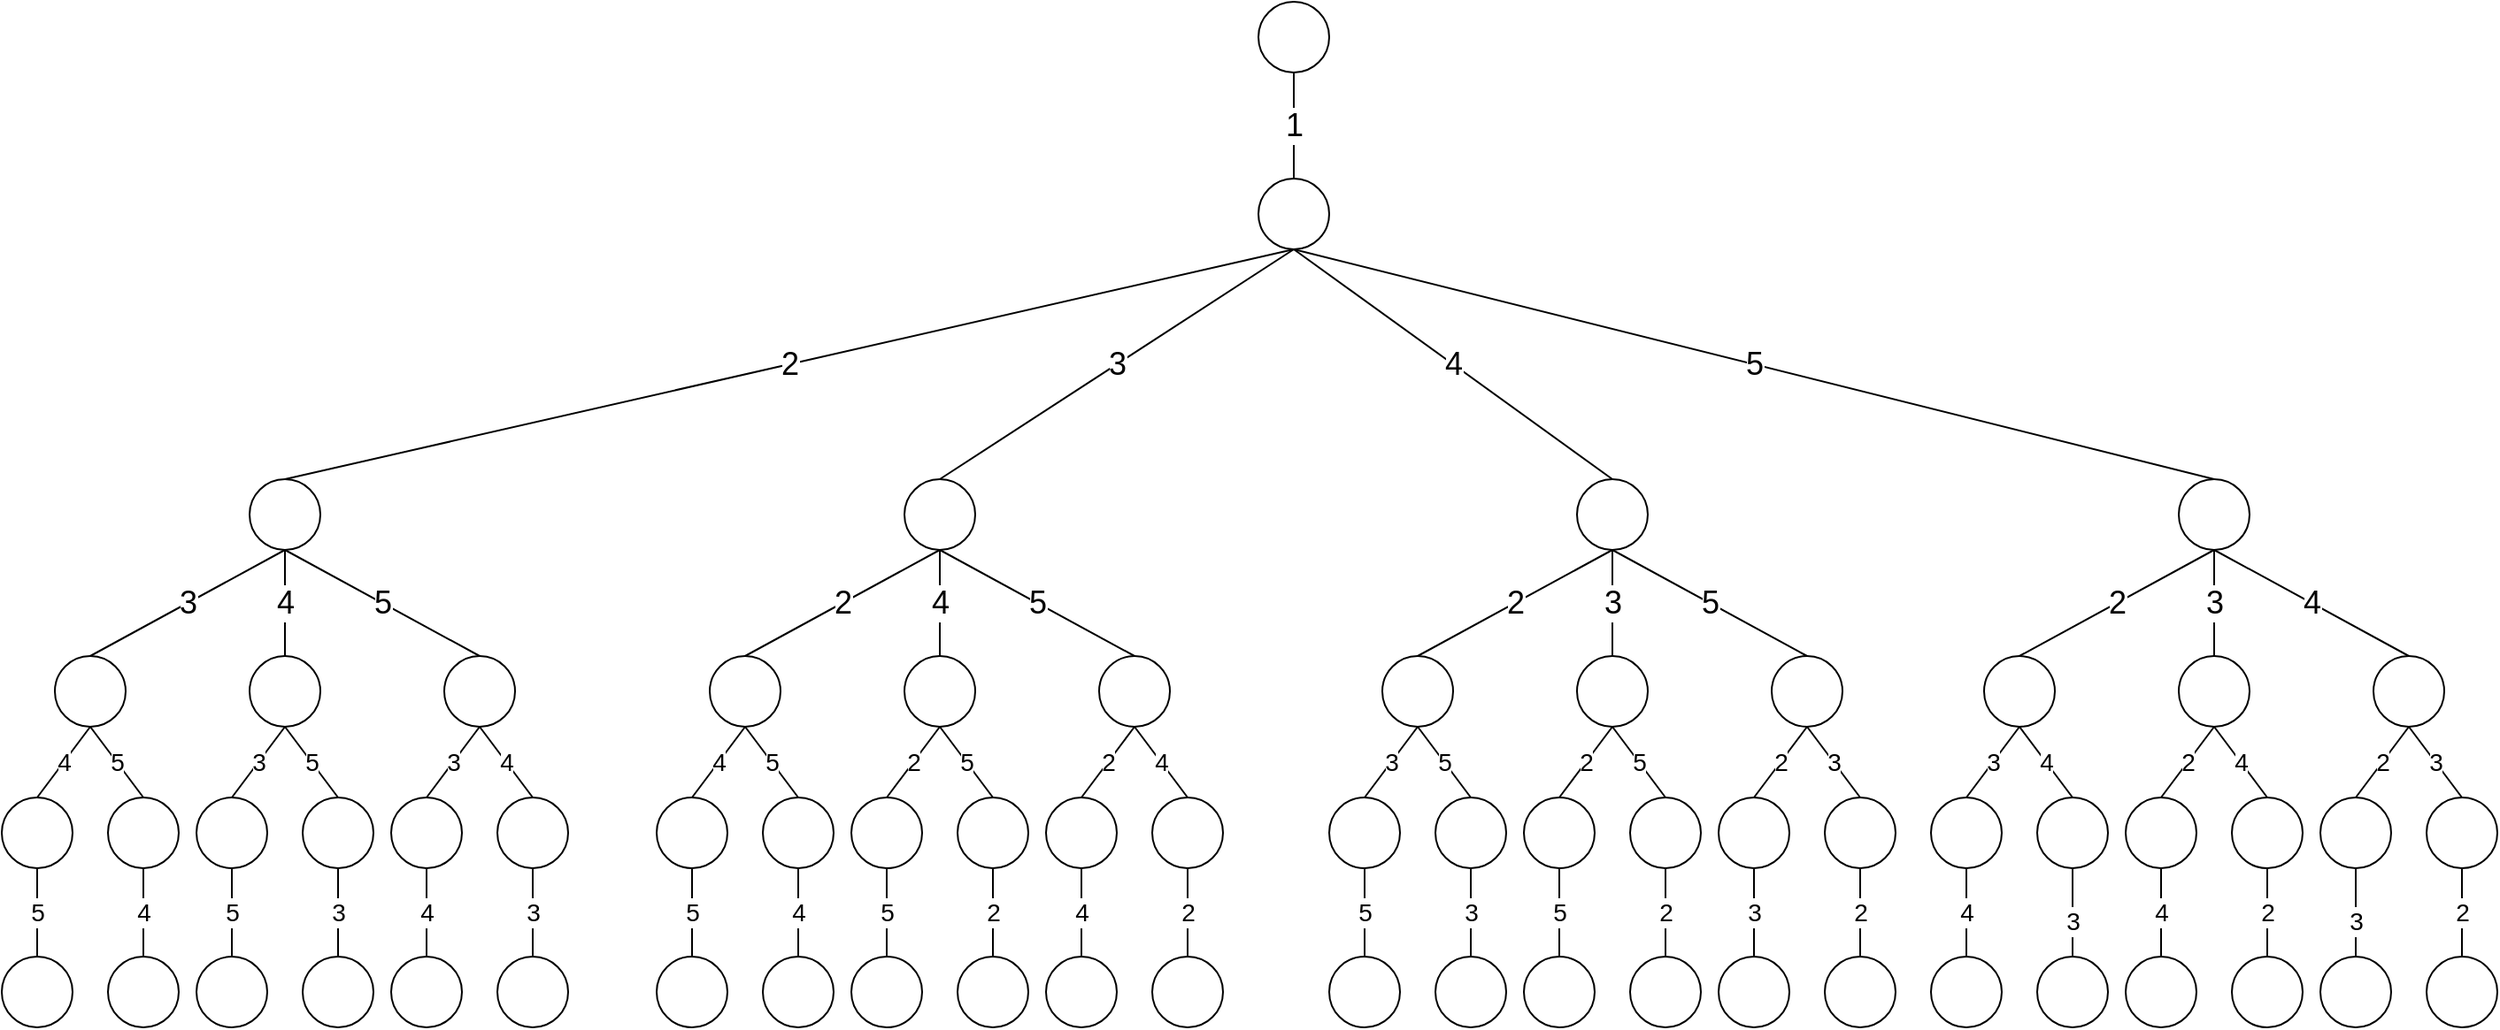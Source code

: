 <mxfile version="20.8.23" type="github">
  <diagram id="uziK3NO7eQcpJdqtWjjK" name="Page-1">
    <mxGraphModel dx="2048" dy="636" grid="1" gridSize="10" guides="1" tooltips="1" connect="1" arrows="1" fold="1" page="1" pageScale="1" pageWidth="827" pageHeight="1169" math="0" shadow="0">
      <root>
        <mxCell id="0" />
        <mxCell id="1" parent="0" />
        <mxCell id="0Tas_8IHO58y4aOjRxK6-12" value="" style="ellipse;whiteSpace=wrap;html=1;" vertex="1" parent="1">
          <mxGeometry x="660" y="190" width="40" height="40" as="geometry" />
        </mxCell>
        <mxCell id="0Tas_8IHO58y4aOjRxK6-15" value="" style="ellipse;whiteSpace=wrap;html=1;" vertex="1" parent="1">
          <mxGeometry x="90" y="360" width="40" height="40" as="geometry" />
        </mxCell>
        <mxCell id="0Tas_8IHO58y4aOjRxK6-21" value="2" style="endArrow=none;html=1;rounded=0;fontSize=18;entryX=0.5;entryY=1;entryDx=0;entryDy=0;exitX=0.5;exitY=0;exitDx=0;exitDy=0;" edge="1" parent="1" source="0Tas_8IHO58y4aOjRxK6-15" target="0Tas_8IHO58y4aOjRxK6-12">
          <mxGeometry width="50" height="50" relative="1" as="geometry">
            <mxPoint x="390" y="490" as="sourcePoint" />
            <mxPoint x="440" y="440" as="targetPoint" />
          </mxGeometry>
        </mxCell>
        <mxCell id="0Tas_8IHO58y4aOjRxK6-22" value="3" style="endArrow=none;html=1;rounded=0;fontSize=18;entryX=0.5;entryY=1;entryDx=0;entryDy=0;exitX=0.5;exitY=0;exitDx=0;exitDy=0;" edge="1" parent="1" source="0Tas_8IHO58y4aOjRxK6-164" target="0Tas_8IHO58y4aOjRxK6-12">
          <mxGeometry width="50" height="50" relative="1" as="geometry">
            <mxPoint x="400" y="340" as="sourcePoint" />
            <mxPoint x="410" y="300" as="targetPoint" />
          </mxGeometry>
        </mxCell>
        <mxCell id="0Tas_8IHO58y4aOjRxK6-23" value="4" style="endArrow=none;html=1;rounded=0;fontSize=18;entryX=0.5;entryY=0;entryDx=0;entryDy=0;exitX=0.5;exitY=1;exitDx=0;exitDy=0;" edge="1" parent="1" source="0Tas_8IHO58y4aOjRxK6-12" target="0Tas_8IHO58y4aOjRxK6-195">
          <mxGeometry width="50" height="50" relative="1" as="geometry">
            <mxPoint x="290" y="340" as="sourcePoint" />
            <mxPoint x="560" y="340" as="targetPoint" />
          </mxGeometry>
        </mxCell>
        <mxCell id="0Tas_8IHO58y4aOjRxK6-24" value="5" style="endArrow=none;html=1;rounded=0;fontSize=18;exitX=0.5;exitY=1;exitDx=0;exitDy=0;entryX=0.5;entryY=0;entryDx=0;entryDy=0;" edge="1" parent="1" source="0Tas_8IHO58y4aOjRxK6-12" target="0Tas_8IHO58y4aOjRxK6-226">
          <mxGeometry width="50" height="50" relative="1" as="geometry">
            <mxPoint x="300" y="350" as="sourcePoint" />
            <mxPoint x="1060" y="360" as="targetPoint" />
          </mxGeometry>
        </mxCell>
        <mxCell id="0Tas_8IHO58y4aOjRxK6-29" value="" style="ellipse;whiteSpace=wrap;html=1;" vertex="1" parent="1">
          <mxGeometry x="-20" y="460" width="40" height="40" as="geometry" />
        </mxCell>
        <mxCell id="0Tas_8IHO58y4aOjRxK6-30" value="" style="ellipse;whiteSpace=wrap;html=1;" vertex="1" parent="1">
          <mxGeometry x="90" y="460" width="40" height="40" as="geometry" />
        </mxCell>
        <mxCell id="0Tas_8IHO58y4aOjRxK6-31" value="" style="ellipse;whiteSpace=wrap;html=1;" vertex="1" parent="1">
          <mxGeometry x="200" y="460" width="40" height="40" as="geometry" />
        </mxCell>
        <mxCell id="0Tas_8IHO58y4aOjRxK6-42" value="3" style="endArrow=none;html=1;rounded=0;fontSize=18;entryX=0.5;entryY=1;entryDx=0;entryDy=0;exitX=0.5;exitY=0;exitDx=0;exitDy=0;" edge="1" parent="1" source="0Tas_8IHO58y4aOjRxK6-29" target="0Tas_8IHO58y4aOjRxK6-15">
          <mxGeometry width="50" height="50" relative="1" as="geometry">
            <mxPoint x="390" y="490" as="sourcePoint" />
            <mxPoint x="440" y="440" as="targetPoint" />
          </mxGeometry>
        </mxCell>
        <mxCell id="0Tas_8IHO58y4aOjRxK6-55" value="4" style="endArrow=none;html=1;rounded=0;fontSize=18;entryX=0.5;entryY=1;entryDx=0;entryDy=0;exitX=0.5;exitY=0;exitDx=0;exitDy=0;" edge="1" parent="1" source="0Tas_8IHO58y4aOjRxK6-30" target="0Tas_8IHO58y4aOjRxK6-15">
          <mxGeometry width="50" height="50" relative="1" as="geometry">
            <mxPoint x="160" y="460" as="sourcePoint" />
            <mxPoint x="170" y="390" as="targetPoint" />
          </mxGeometry>
        </mxCell>
        <mxCell id="0Tas_8IHO58y4aOjRxK6-60" value="5" style="endArrow=none;html=1;rounded=0;fontSize=18;entryX=0.5;entryY=1;entryDx=0;entryDy=0;exitX=0.5;exitY=0;exitDx=0;exitDy=0;" edge="1" parent="1" source="0Tas_8IHO58y4aOjRxK6-31" target="0Tas_8IHO58y4aOjRxK6-15">
          <mxGeometry width="50" height="50" relative="1" as="geometry">
            <mxPoint x="160" y="510" as="sourcePoint" />
            <mxPoint x="210" y="430" as="targetPoint" />
          </mxGeometry>
        </mxCell>
        <mxCell id="0Tas_8IHO58y4aOjRxK6-80" value="" style="ellipse;whiteSpace=wrap;html=1;" vertex="1" parent="1">
          <mxGeometry x="660" y="90" width="40" height="40" as="geometry" />
        </mxCell>
        <mxCell id="0Tas_8IHO58y4aOjRxK6-81" value="1" style="endArrow=none;html=1;rounded=0;fontSize=18;entryX=0.5;entryY=1;entryDx=0;entryDy=0;exitX=0.5;exitY=0;exitDx=0;exitDy=0;" edge="1" parent="1" source="0Tas_8IHO58y4aOjRxK6-12" target="0Tas_8IHO58y4aOjRxK6-80">
          <mxGeometry width="50" height="50" relative="1" as="geometry">
            <mxPoint x="660" y="470" as="sourcePoint" />
            <mxPoint x="660" y="390" as="targetPoint" />
          </mxGeometry>
        </mxCell>
        <mxCell id="0Tas_8IHO58y4aOjRxK6-82" value="" style="ellipse;whiteSpace=wrap;html=1;" vertex="1" parent="1">
          <mxGeometry x="-50" y="540" width="40" height="40" as="geometry" />
        </mxCell>
        <mxCell id="0Tas_8IHO58y4aOjRxK6-83" value="" style="ellipse;whiteSpace=wrap;html=1;" vertex="1" parent="1">
          <mxGeometry x="10" y="540" width="40" height="40" as="geometry" />
        </mxCell>
        <mxCell id="0Tas_8IHO58y4aOjRxK6-85" value="" style="ellipse;whiteSpace=wrap;html=1;" vertex="1" parent="1">
          <mxGeometry x="60" y="540" width="40" height="40" as="geometry" />
        </mxCell>
        <mxCell id="0Tas_8IHO58y4aOjRxK6-86" value="" style="ellipse;whiteSpace=wrap;html=1;" vertex="1" parent="1">
          <mxGeometry x="120" y="540" width="40" height="40" as="geometry" />
        </mxCell>
        <mxCell id="0Tas_8IHO58y4aOjRxK6-87" value="" style="ellipse;whiteSpace=wrap;html=1;" vertex="1" parent="1">
          <mxGeometry x="170" y="540" width="40" height="40" as="geometry" />
        </mxCell>
        <mxCell id="0Tas_8IHO58y4aOjRxK6-88" value="" style="ellipse;whiteSpace=wrap;html=1;" vertex="1" parent="1">
          <mxGeometry x="230" y="540" width="40" height="40" as="geometry" />
        </mxCell>
        <mxCell id="0Tas_8IHO58y4aOjRxK6-89" value="4" style="endArrow=none;html=1;rounded=0;fontSize=14;entryX=0.5;entryY=1;entryDx=0;entryDy=0;exitX=0.5;exitY=0;exitDx=0;exitDy=0;" edge="1" parent="1" source="0Tas_8IHO58y4aOjRxK6-82" target="0Tas_8IHO58y4aOjRxK6-29">
          <mxGeometry width="50" height="50" relative="1" as="geometry">
            <mxPoint x="390" y="520" as="sourcePoint" />
            <mxPoint x="440" y="470" as="targetPoint" />
          </mxGeometry>
        </mxCell>
        <mxCell id="0Tas_8IHO58y4aOjRxK6-90" value="5" style="endArrow=none;html=1;rounded=0;fontSize=14;entryX=0.5;entryY=1;entryDx=0;entryDy=0;exitX=0.5;exitY=0;exitDx=0;exitDy=0;" edge="1" parent="1" source="0Tas_8IHO58y4aOjRxK6-83" target="0Tas_8IHO58y4aOjRxK6-29">
          <mxGeometry width="50" height="50" relative="1" as="geometry">
            <mxPoint x="-20" y="550" as="sourcePoint" />
            <mxPoint x="10" y="510" as="targetPoint" />
          </mxGeometry>
        </mxCell>
        <mxCell id="0Tas_8IHO58y4aOjRxK6-91" value="3" style="endArrow=none;html=1;rounded=0;fontSize=14;entryX=0.5;entryY=1;entryDx=0;entryDy=0;exitX=0.5;exitY=0;exitDx=0;exitDy=0;" edge="1" parent="1" source="0Tas_8IHO58y4aOjRxK6-85" target="0Tas_8IHO58y4aOjRxK6-30">
          <mxGeometry width="50" height="50" relative="1" as="geometry">
            <mxPoint x="-10" y="560" as="sourcePoint" />
            <mxPoint x="20" y="520" as="targetPoint" />
          </mxGeometry>
        </mxCell>
        <mxCell id="0Tas_8IHO58y4aOjRxK6-92" value="5" style="endArrow=none;html=1;rounded=0;fontSize=14;entryX=0.5;entryY=1;entryDx=0;entryDy=0;exitX=0.5;exitY=0;exitDx=0;exitDy=0;" edge="1" parent="1" source="0Tas_8IHO58y4aOjRxK6-86" target="0Tas_8IHO58y4aOjRxK6-30">
          <mxGeometry width="50" height="50" relative="1" as="geometry">
            <mxPoint y="570" as="sourcePoint" />
            <mxPoint x="30" y="530" as="targetPoint" />
          </mxGeometry>
        </mxCell>
        <mxCell id="0Tas_8IHO58y4aOjRxK6-93" value="3" style="endArrow=none;html=1;rounded=0;fontSize=14;entryX=0.5;entryY=1;entryDx=0;entryDy=0;exitX=0.5;exitY=0;exitDx=0;exitDy=0;" edge="1" parent="1" source="0Tas_8IHO58y4aOjRxK6-87" target="0Tas_8IHO58y4aOjRxK6-31">
          <mxGeometry width="50" height="50" relative="1" as="geometry">
            <mxPoint x="10" y="580" as="sourcePoint" />
            <mxPoint x="40" y="540" as="targetPoint" />
          </mxGeometry>
        </mxCell>
        <mxCell id="0Tas_8IHO58y4aOjRxK6-94" value="4" style="endArrow=none;html=1;rounded=0;fontSize=14;entryX=0.5;entryY=1;entryDx=0;entryDy=0;exitX=0.5;exitY=0;exitDx=0;exitDy=0;" edge="1" parent="1" source="0Tas_8IHO58y4aOjRxK6-88" target="0Tas_8IHO58y4aOjRxK6-31">
          <mxGeometry width="50" height="50" relative="1" as="geometry">
            <mxPoint x="20" y="590" as="sourcePoint" />
            <mxPoint x="50" y="550" as="targetPoint" />
          </mxGeometry>
        </mxCell>
        <mxCell id="0Tas_8IHO58y4aOjRxK6-152" value="" style="ellipse;whiteSpace=wrap;html=1;" vertex="1" parent="1">
          <mxGeometry x="-50" y="630" width="40" height="40" as="geometry" />
        </mxCell>
        <mxCell id="0Tas_8IHO58y4aOjRxK6-153" value="" style="ellipse;whiteSpace=wrap;html=1;" vertex="1" parent="1">
          <mxGeometry x="10" y="630" width="40" height="40" as="geometry" />
        </mxCell>
        <mxCell id="0Tas_8IHO58y4aOjRxK6-154" value="" style="ellipse;whiteSpace=wrap;html=1;" vertex="1" parent="1">
          <mxGeometry x="60" y="630" width="40" height="40" as="geometry" />
        </mxCell>
        <mxCell id="0Tas_8IHO58y4aOjRxK6-155" value="" style="ellipse;whiteSpace=wrap;html=1;" vertex="1" parent="1">
          <mxGeometry x="120" y="630" width="40" height="40" as="geometry" />
        </mxCell>
        <mxCell id="0Tas_8IHO58y4aOjRxK6-156" value="" style="ellipse;whiteSpace=wrap;html=1;" vertex="1" parent="1">
          <mxGeometry x="170" y="630" width="40" height="40" as="geometry" />
        </mxCell>
        <mxCell id="0Tas_8IHO58y4aOjRxK6-157" value="" style="ellipse;whiteSpace=wrap;html=1;" vertex="1" parent="1">
          <mxGeometry x="230" y="630" width="40" height="40" as="geometry" />
        </mxCell>
        <mxCell id="0Tas_8IHO58y4aOjRxK6-158" value="5" style="endArrow=none;html=1;rounded=0;fontSize=14;entryX=0.5;entryY=1;entryDx=0;entryDy=0;" edge="1" parent="1" target="0Tas_8IHO58y4aOjRxK6-82">
          <mxGeometry width="50" height="50" relative="1" as="geometry">
            <mxPoint x="-30" y="630" as="sourcePoint" />
            <mxPoint x="440" y="470" as="targetPoint" />
          </mxGeometry>
        </mxCell>
        <mxCell id="0Tas_8IHO58y4aOjRxK6-159" value="4" style="endArrow=none;html=1;rounded=0;fontSize=14;entryX=0.5;entryY=1;entryDx=0;entryDy=0;exitX=0.5;exitY=0;exitDx=0;exitDy=0;" edge="1" parent="1" source="0Tas_8IHO58y4aOjRxK6-153" target="0Tas_8IHO58y4aOjRxK6-83">
          <mxGeometry width="50" height="50" relative="1" as="geometry">
            <mxPoint x="-20" y="640" as="sourcePoint" />
            <mxPoint x="-20" y="590" as="targetPoint" />
          </mxGeometry>
        </mxCell>
        <mxCell id="0Tas_8IHO58y4aOjRxK6-160" value="5" style="endArrow=none;html=1;rounded=0;fontSize=14;entryX=0.5;entryY=1;entryDx=0;entryDy=0;exitX=0.5;exitY=0;exitDx=0;exitDy=0;" edge="1" parent="1" source="0Tas_8IHO58y4aOjRxK6-154" target="0Tas_8IHO58y4aOjRxK6-85">
          <mxGeometry width="50" height="50" relative="1" as="geometry">
            <mxPoint x="-10" y="650" as="sourcePoint" />
            <mxPoint x="-10" y="600" as="targetPoint" />
            <mxPoint as="offset" />
          </mxGeometry>
        </mxCell>
        <mxCell id="0Tas_8IHO58y4aOjRxK6-161" value="3" style="endArrow=none;html=1;rounded=0;fontSize=14;entryX=0.5;entryY=1;entryDx=0;entryDy=0;exitX=0.5;exitY=0;exitDx=0;exitDy=0;" edge="1" parent="1" source="0Tas_8IHO58y4aOjRxK6-155" target="0Tas_8IHO58y4aOjRxK6-86">
          <mxGeometry width="50" height="50" relative="1" as="geometry">
            <mxPoint y="660" as="sourcePoint" />
            <mxPoint y="610" as="targetPoint" />
            <mxPoint as="offset" />
          </mxGeometry>
        </mxCell>
        <mxCell id="0Tas_8IHO58y4aOjRxK6-162" value="4" style="endArrow=none;html=1;rounded=0;fontSize=14;entryX=0.5;entryY=1;entryDx=0;entryDy=0;exitX=0.5;exitY=0;exitDx=0;exitDy=0;" edge="1" parent="1" source="0Tas_8IHO58y4aOjRxK6-156" target="0Tas_8IHO58y4aOjRxK6-87">
          <mxGeometry width="50" height="50" relative="1" as="geometry">
            <mxPoint x="10" y="670" as="sourcePoint" />
            <mxPoint x="10" y="620" as="targetPoint" />
            <mxPoint as="offset" />
          </mxGeometry>
        </mxCell>
        <mxCell id="0Tas_8IHO58y4aOjRxK6-163" value="3" style="endArrow=none;html=1;rounded=0;fontSize=14;entryX=0.5;entryY=1;entryDx=0;entryDy=0;exitX=0.5;exitY=0;exitDx=0;exitDy=0;" edge="1" parent="1" source="0Tas_8IHO58y4aOjRxK6-157" target="0Tas_8IHO58y4aOjRxK6-88">
          <mxGeometry width="50" height="50" relative="1" as="geometry">
            <mxPoint x="20" y="680" as="sourcePoint" />
            <mxPoint x="20" y="630" as="targetPoint" />
            <mxPoint as="offset" />
          </mxGeometry>
        </mxCell>
        <mxCell id="0Tas_8IHO58y4aOjRxK6-164" value="" style="ellipse;whiteSpace=wrap;html=1;" vertex="1" parent="1">
          <mxGeometry x="460" y="360" width="40" height="40" as="geometry" />
        </mxCell>
        <mxCell id="0Tas_8IHO58y4aOjRxK6-165" value="" style="ellipse;whiteSpace=wrap;html=1;" vertex="1" parent="1">
          <mxGeometry x="350" y="460" width="40" height="40" as="geometry" />
        </mxCell>
        <mxCell id="0Tas_8IHO58y4aOjRxK6-166" value="" style="ellipse;whiteSpace=wrap;html=1;" vertex="1" parent="1">
          <mxGeometry x="460" y="460" width="40" height="40" as="geometry" />
        </mxCell>
        <mxCell id="0Tas_8IHO58y4aOjRxK6-167" value="" style="ellipse;whiteSpace=wrap;html=1;" vertex="1" parent="1">
          <mxGeometry x="570" y="460" width="40" height="40" as="geometry" />
        </mxCell>
        <mxCell id="0Tas_8IHO58y4aOjRxK6-168" value="2" style="endArrow=none;html=1;rounded=0;fontSize=18;entryX=0.5;entryY=1;entryDx=0;entryDy=0;exitX=0.5;exitY=0;exitDx=0;exitDy=0;" edge="1" parent="1" source="0Tas_8IHO58y4aOjRxK6-165" target="0Tas_8IHO58y4aOjRxK6-164">
          <mxGeometry width="50" height="50" relative="1" as="geometry">
            <mxPoint x="760" y="490" as="sourcePoint" />
            <mxPoint x="810" y="440" as="targetPoint" />
          </mxGeometry>
        </mxCell>
        <mxCell id="0Tas_8IHO58y4aOjRxK6-169" value="4" style="endArrow=none;html=1;rounded=0;fontSize=18;entryX=0.5;entryY=1;entryDx=0;entryDy=0;exitX=0.5;exitY=0;exitDx=0;exitDy=0;" edge="1" parent="1" source="0Tas_8IHO58y4aOjRxK6-166" target="0Tas_8IHO58y4aOjRxK6-164">
          <mxGeometry width="50" height="50" relative="1" as="geometry">
            <mxPoint x="530" y="460" as="sourcePoint" />
            <mxPoint x="540" y="390" as="targetPoint" />
          </mxGeometry>
        </mxCell>
        <mxCell id="0Tas_8IHO58y4aOjRxK6-170" value="5" style="endArrow=none;html=1;rounded=0;fontSize=18;entryX=0.5;entryY=1;entryDx=0;entryDy=0;exitX=0.5;exitY=0;exitDx=0;exitDy=0;" edge="1" parent="1" source="0Tas_8IHO58y4aOjRxK6-167" target="0Tas_8IHO58y4aOjRxK6-164">
          <mxGeometry width="50" height="50" relative="1" as="geometry">
            <mxPoint x="530" y="510" as="sourcePoint" />
            <mxPoint x="580" y="430" as="targetPoint" />
          </mxGeometry>
        </mxCell>
        <mxCell id="0Tas_8IHO58y4aOjRxK6-171" value="" style="ellipse;whiteSpace=wrap;html=1;" vertex="1" parent="1">
          <mxGeometry x="320" y="540" width="40" height="40" as="geometry" />
        </mxCell>
        <mxCell id="0Tas_8IHO58y4aOjRxK6-172" value="" style="ellipse;whiteSpace=wrap;html=1;" vertex="1" parent="1">
          <mxGeometry x="380" y="540" width="40" height="40" as="geometry" />
        </mxCell>
        <mxCell id="0Tas_8IHO58y4aOjRxK6-173" value="" style="ellipse;whiteSpace=wrap;html=1;" vertex="1" parent="1">
          <mxGeometry x="430" y="540" width="40" height="40" as="geometry" />
        </mxCell>
        <mxCell id="0Tas_8IHO58y4aOjRxK6-174" value="" style="ellipse;whiteSpace=wrap;html=1;" vertex="1" parent="1">
          <mxGeometry x="490" y="540" width="40" height="40" as="geometry" />
        </mxCell>
        <mxCell id="0Tas_8IHO58y4aOjRxK6-175" value="" style="ellipse;whiteSpace=wrap;html=1;" vertex="1" parent="1">
          <mxGeometry x="540" y="540" width="40" height="40" as="geometry" />
        </mxCell>
        <mxCell id="0Tas_8IHO58y4aOjRxK6-176" value="" style="ellipse;whiteSpace=wrap;html=1;" vertex="1" parent="1">
          <mxGeometry x="600" y="540" width="40" height="40" as="geometry" />
        </mxCell>
        <mxCell id="0Tas_8IHO58y4aOjRxK6-177" value="4" style="endArrow=none;html=1;rounded=0;fontSize=14;entryX=0.5;entryY=1;entryDx=0;entryDy=0;exitX=0.5;exitY=0;exitDx=0;exitDy=0;" edge="1" parent="1" source="0Tas_8IHO58y4aOjRxK6-171" target="0Tas_8IHO58y4aOjRxK6-165">
          <mxGeometry width="50" height="50" relative="1" as="geometry">
            <mxPoint x="760" y="520" as="sourcePoint" />
            <mxPoint x="810" y="470" as="targetPoint" />
          </mxGeometry>
        </mxCell>
        <mxCell id="0Tas_8IHO58y4aOjRxK6-178" value="5" style="endArrow=none;html=1;rounded=0;fontSize=14;entryX=0.5;entryY=1;entryDx=0;entryDy=0;exitX=0.5;exitY=0;exitDx=0;exitDy=0;" edge="1" parent="1" source="0Tas_8IHO58y4aOjRxK6-172" target="0Tas_8IHO58y4aOjRxK6-165">
          <mxGeometry width="50" height="50" relative="1" as="geometry">
            <mxPoint x="350" y="550" as="sourcePoint" />
            <mxPoint x="380" y="510" as="targetPoint" />
          </mxGeometry>
        </mxCell>
        <mxCell id="0Tas_8IHO58y4aOjRxK6-179" value="2" style="endArrow=none;html=1;rounded=0;fontSize=14;entryX=0.5;entryY=1;entryDx=0;entryDy=0;exitX=0.5;exitY=0;exitDx=0;exitDy=0;" edge="1" parent="1" source="0Tas_8IHO58y4aOjRxK6-173" target="0Tas_8IHO58y4aOjRxK6-166">
          <mxGeometry width="50" height="50" relative="1" as="geometry">
            <mxPoint x="360" y="560" as="sourcePoint" />
            <mxPoint x="390" y="520" as="targetPoint" />
          </mxGeometry>
        </mxCell>
        <mxCell id="0Tas_8IHO58y4aOjRxK6-180" value="5" style="endArrow=none;html=1;rounded=0;fontSize=14;entryX=0.5;entryY=1;entryDx=0;entryDy=0;exitX=0.5;exitY=0;exitDx=0;exitDy=0;" edge="1" parent="1" source="0Tas_8IHO58y4aOjRxK6-174" target="0Tas_8IHO58y4aOjRxK6-166">
          <mxGeometry width="50" height="50" relative="1" as="geometry">
            <mxPoint x="370" y="570" as="sourcePoint" />
            <mxPoint x="400" y="530" as="targetPoint" />
          </mxGeometry>
        </mxCell>
        <mxCell id="0Tas_8IHO58y4aOjRxK6-181" value="2" style="endArrow=none;html=1;rounded=0;fontSize=14;entryX=0.5;entryY=1;entryDx=0;entryDy=0;exitX=0.5;exitY=0;exitDx=0;exitDy=0;" edge="1" parent="1" source="0Tas_8IHO58y4aOjRxK6-175" target="0Tas_8IHO58y4aOjRxK6-167">
          <mxGeometry width="50" height="50" relative="1" as="geometry">
            <mxPoint x="380" y="580" as="sourcePoint" />
            <mxPoint x="410" y="540" as="targetPoint" />
          </mxGeometry>
        </mxCell>
        <mxCell id="0Tas_8IHO58y4aOjRxK6-182" value="4" style="endArrow=none;html=1;rounded=0;fontSize=14;entryX=0.5;entryY=1;entryDx=0;entryDy=0;exitX=0.5;exitY=0;exitDx=0;exitDy=0;" edge="1" parent="1" source="0Tas_8IHO58y4aOjRxK6-176" target="0Tas_8IHO58y4aOjRxK6-167">
          <mxGeometry width="50" height="50" relative="1" as="geometry">
            <mxPoint x="390" y="590" as="sourcePoint" />
            <mxPoint x="420" y="550" as="targetPoint" />
          </mxGeometry>
        </mxCell>
        <mxCell id="0Tas_8IHO58y4aOjRxK6-183" value="" style="ellipse;whiteSpace=wrap;html=1;" vertex="1" parent="1">
          <mxGeometry x="320" y="630" width="40" height="40" as="geometry" />
        </mxCell>
        <mxCell id="0Tas_8IHO58y4aOjRxK6-184" value="" style="ellipse;whiteSpace=wrap;html=1;" vertex="1" parent="1">
          <mxGeometry x="380" y="630" width="40" height="40" as="geometry" />
        </mxCell>
        <mxCell id="0Tas_8IHO58y4aOjRxK6-185" value="" style="ellipse;whiteSpace=wrap;html=1;" vertex="1" parent="1">
          <mxGeometry x="430" y="630" width="40" height="40" as="geometry" />
        </mxCell>
        <mxCell id="0Tas_8IHO58y4aOjRxK6-186" value="" style="ellipse;whiteSpace=wrap;html=1;" vertex="1" parent="1">
          <mxGeometry x="490" y="630" width="40" height="40" as="geometry" />
        </mxCell>
        <mxCell id="0Tas_8IHO58y4aOjRxK6-187" value="" style="ellipse;whiteSpace=wrap;html=1;" vertex="1" parent="1">
          <mxGeometry x="540" y="630" width="40" height="40" as="geometry" />
        </mxCell>
        <mxCell id="0Tas_8IHO58y4aOjRxK6-188" value="" style="ellipse;whiteSpace=wrap;html=1;" vertex="1" parent="1">
          <mxGeometry x="600" y="630" width="40" height="40" as="geometry" />
        </mxCell>
        <mxCell id="0Tas_8IHO58y4aOjRxK6-189" value="5" style="endArrow=none;html=1;rounded=0;fontSize=14;entryX=0.5;entryY=1;entryDx=0;entryDy=0;" edge="1" parent="1" target="0Tas_8IHO58y4aOjRxK6-171">
          <mxGeometry width="50" height="50" relative="1" as="geometry">
            <mxPoint x="340" y="630" as="sourcePoint" />
            <mxPoint x="810" y="470" as="targetPoint" />
          </mxGeometry>
        </mxCell>
        <mxCell id="0Tas_8IHO58y4aOjRxK6-190" value="4" style="endArrow=none;html=1;rounded=0;fontSize=14;entryX=0.5;entryY=1;entryDx=0;entryDy=0;exitX=0.5;exitY=0;exitDx=0;exitDy=0;" edge="1" parent="1" source="0Tas_8IHO58y4aOjRxK6-184" target="0Tas_8IHO58y4aOjRxK6-172">
          <mxGeometry width="50" height="50" relative="1" as="geometry">
            <mxPoint x="350" y="640" as="sourcePoint" />
            <mxPoint x="350" y="590" as="targetPoint" />
          </mxGeometry>
        </mxCell>
        <mxCell id="0Tas_8IHO58y4aOjRxK6-191" value="5" style="endArrow=none;html=1;rounded=0;fontSize=14;entryX=0.5;entryY=1;entryDx=0;entryDy=0;exitX=0.5;exitY=0;exitDx=0;exitDy=0;" edge="1" parent="1" source="0Tas_8IHO58y4aOjRxK6-185" target="0Tas_8IHO58y4aOjRxK6-173">
          <mxGeometry width="50" height="50" relative="1" as="geometry">
            <mxPoint x="360" y="650" as="sourcePoint" />
            <mxPoint x="360" y="600" as="targetPoint" />
            <mxPoint as="offset" />
          </mxGeometry>
        </mxCell>
        <mxCell id="0Tas_8IHO58y4aOjRxK6-192" value="2" style="endArrow=none;html=1;rounded=0;fontSize=14;entryX=0.5;entryY=1;entryDx=0;entryDy=0;exitX=0.5;exitY=0;exitDx=0;exitDy=0;" edge="1" parent="1" source="0Tas_8IHO58y4aOjRxK6-186" target="0Tas_8IHO58y4aOjRxK6-174">
          <mxGeometry width="50" height="50" relative="1" as="geometry">
            <mxPoint x="370" y="660" as="sourcePoint" />
            <mxPoint x="370" y="610" as="targetPoint" />
            <mxPoint as="offset" />
          </mxGeometry>
        </mxCell>
        <mxCell id="0Tas_8IHO58y4aOjRxK6-193" value="4" style="endArrow=none;html=1;rounded=0;fontSize=14;entryX=0.5;entryY=1;entryDx=0;entryDy=0;exitX=0.5;exitY=0;exitDx=0;exitDy=0;" edge="1" parent="1" source="0Tas_8IHO58y4aOjRxK6-187" target="0Tas_8IHO58y4aOjRxK6-175">
          <mxGeometry width="50" height="50" relative="1" as="geometry">
            <mxPoint x="380" y="670" as="sourcePoint" />
            <mxPoint x="380" y="620" as="targetPoint" />
            <mxPoint as="offset" />
          </mxGeometry>
        </mxCell>
        <mxCell id="0Tas_8IHO58y4aOjRxK6-194" value="2" style="endArrow=none;html=1;rounded=0;fontSize=14;entryX=0.5;entryY=1;entryDx=0;entryDy=0;exitX=0.5;exitY=0;exitDx=0;exitDy=0;" edge="1" parent="1" source="0Tas_8IHO58y4aOjRxK6-188" target="0Tas_8IHO58y4aOjRxK6-176">
          <mxGeometry width="50" height="50" relative="1" as="geometry">
            <mxPoint x="390" y="680" as="sourcePoint" />
            <mxPoint x="390" y="630" as="targetPoint" />
            <mxPoint as="offset" />
          </mxGeometry>
        </mxCell>
        <mxCell id="0Tas_8IHO58y4aOjRxK6-195" value="" style="ellipse;whiteSpace=wrap;html=1;" vertex="1" parent="1">
          <mxGeometry x="840" y="360" width="40" height="40" as="geometry" />
        </mxCell>
        <mxCell id="0Tas_8IHO58y4aOjRxK6-196" value="" style="ellipse;whiteSpace=wrap;html=1;" vertex="1" parent="1">
          <mxGeometry x="730" y="460" width="40" height="40" as="geometry" />
        </mxCell>
        <mxCell id="0Tas_8IHO58y4aOjRxK6-197" value="" style="ellipse;whiteSpace=wrap;html=1;" vertex="1" parent="1">
          <mxGeometry x="840" y="460" width="40" height="40" as="geometry" />
        </mxCell>
        <mxCell id="0Tas_8IHO58y4aOjRxK6-198" value="" style="ellipse;whiteSpace=wrap;html=1;" vertex="1" parent="1">
          <mxGeometry x="950" y="460" width="40" height="40" as="geometry" />
        </mxCell>
        <mxCell id="0Tas_8IHO58y4aOjRxK6-199" value="2" style="endArrow=none;html=1;rounded=0;fontSize=18;entryX=0.5;entryY=1;entryDx=0;entryDy=0;exitX=0.5;exitY=0;exitDx=0;exitDy=0;" edge="1" parent="1" source="0Tas_8IHO58y4aOjRxK6-196" target="0Tas_8IHO58y4aOjRxK6-195">
          <mxGeometry width="50" height="50" relative="1" as="geometry">
            <mxPoint x="1140" y="490" as="sourcePoint" />
            <mxPoint x="1190" y="440" as="targetPoint" />
          </mxGeometry>
        </mxCell>
        <mxCell id="0Tas_8IHO58y4aOjRxK6-200" value="3" style="endArrow=none;html=1;rounded=0;fontSize=18;entryX=0.5;entryY=1;entryDx=0;entryDy=0;exitX=0.5;exitY=0;exitDx=0;exitDy=0;" edge="1" parent="1" source="0Tas_8IHO58y4aOjRxK6-197" target="0Tas_8IHO58y4aOjRxK6-195">
          <mxGeometry width="50" height="50" relative="1" as="geometry">
            <mxPoint x="910" y="460" as="sourcePoint" />
            <mxPoint x="920" y="390" as="targetPoint" />
            <mxPoint as="offset" />
          </mxGeometry>
        </mxCell>
        <mxCell id="0Tas_8IHO58y4aOjRxK6-201" value="5" style="endArrow=none;html=1;rounded=0;fontSize=18;entryX=0.5;entryY=1;entryDx=0;entryDy=0;exitX=0.5;exitY=0;exitDx=0;exitDy=0;" edge="1" parent="1" source="0Tas_8IHO58y4aOjRxK6-198" target="0Tas_8IHO58y4aOjRxK6-195">
          <mxGeometry width="50" height="50" relative="1" as="geometry">
            <mxPoint x="910" y="510" as="sourcePoint" />
            <mxPoint x="960" y="430" as="targetPoint" />
          </mxGeometry>
        </mxCell>
        <mxCell id="0Tas_8IHO58y4aOjRxK6-202" value="" style="ellipse;whiteSpace=wrap;html=1;" vertex="1" parent="1">
          <mxGeometry x="700" y="540" width="40" height="40" as="geometry" />
        </mxCell>
        <mxCell id="0Tas_8IHO58y4aOjRxK6-203" value="" style="ellipse;whiteSpace=wrap;html=1;" vertex="1" parent="1">
          <mxGeometry x="760" y="540" width="40" height="40" as="geometry" />
        </mxCell>
        <mxCell id="0Tas_8IHO58y4aOjRxK6-204" value="" style="ellipse;whiteSpace=wrap;html=1;" vertex="1" parent="1">
          <mxGeometry x="810" y="540" width="40" height="40" as="geometry" />
        </mxCell>
        <mxCell id="0Tas_8IHO58y4aOjRxK6-205" value="" style="ellipse;whiteSpace=wrap;html=1;" vertex="1" parent="1">
          <mxGeometry x="870" y="540" width="40" height="40" as="geometry" />
        </mxCell>
        <mxCell id="0Tas_8IHO58y4aOjRxK6-206" value="" style="ellipse;whiteSpace=wrap;html=1;" vertex="1" parent="1">
          <mxGeometry x="920" y="540" width="40" height="40" as="geometry" />
        </mxCell>
        <mxCell id="0Tas_8IHO58y4aOjRxK6-207" value="" style="ellipse;whiteSpace=wrap;html=1;" vertex="1" parent="1">
          <mxGeometry x="980" y="540" width="40" height="40" as="geometry" />
        </mxCell>
        <mxCell id="0Tas_8IHO58y4aOjRxK6-208" value="3" style="endArrow=none;html=1;rounded=0;fontSize=14;entryX=0.5;entryY=1;entryDx=0;entryDy=0;exitX=0.5;exitY=0;exitDx=0;exitDy=0;" edge="1" parent="1" source="0Tas_8IHO58y4aOjRxK6-202" target="0Tas_8IHO58y4aOjRxK6-196">
          <mxGeometry width="50" height="50" relative="1" as="geometry">
            <mxPoint x="1140" y="520" as="sourcePoint" />
            <mxPoint x="1190" y="470" as="targetPoint" />
          </mxGeometry>
        </mxCell>
        <mxCell id="0Tas_8IHO58y4aOjRxK6-209" value="5" style="endArrow=none;html=1;rounded=0;fontSize=14;entryX=0.5;entryY=1;entryDx=0;entryDy=0;exitX=0.5;exitY=0;exitDx=0;exitDy=0;" edge="1" parent="1" source="0Tas_8IHO58y4aOjRxK6-203" target="0Tas_8IHO58y4aOjRxK6-196">
          <mxGeometry width="50" height="50" relative="1" as="geometry">
            <mxPoint x="730" y="550" as="sourcePoint" />
            <mxPoint x="760" y="510" as="targetPoint" />
          </mxGeometry>
        </mxCell>
        <mxCell id="0Tas_8IHO58y4aOjRxK6-210" value="2" style="endArrow=none;html=1;rounded=0;fontSize=14;entryX=0.5;entryY=1;entryDx=0;entryDy=0;exitX=0.5;exitY=0;exitDx=0;exitDy=0;" edge="1" parent="1" source="0Tas_8IHO58y4aOjRxK6-204" target="0Tas_8IHO58y4aOjRxK6-197">
          <mxGeometry width="50" height="50" relative="1" as="geometry">
            <mxPoint x="740" y="560" as="sourcePoint" />
            <mxPoint x="770" y="520" as="targetPoint" />
            <mxPoint as="offset" />
          </mxGeometry>
        </mxCell>
        <mxCell id="0Tas_8IHO58y4aOjRxK6-211" value="5" style="endArrow=none;html=1;rounded=0;fontSize=14;entryX=0.5;entryY=1;entryDx=0;entryDy=0;exitX=0.5;exitY=0;exitDx=0;exitDy=0;" edge="1" parent="1" source="0Tas_8IHO58y4aOjRxK6-205" target="0Tas_8IHO58y4aOjRxK6-197">
          <mxGeometry width="50" height="50" relative="1" as="geometry">
            <mxPoint x="750" y="570" as="sourcePoint" />
            <mxPoint x="780" y="530" as="targetPoint" />
          </mxGeometry>
        </mxCell>
        <mxCell id="0Tas_8IHO58y4aOjRxK6-212" value="2" style="endArrow=none;html=1;rounded=0;fontSize=14;entryX=0.5;entryY=1;entryDx=0;entryDy=0;exitX=0.5;exitY=0;exitDx=0;exitDy=0;" edge="1" parent="1" source="0Tas_8IHO58y4aOjRxK6-206" target="0Tas_8IHO58y4aOjRxK6-198">
          <mxGeometry width="50" height="50" relative="1" as="geometry">
            <mxPoint x="760" y="580" as="sourcePoint" />
            <mxPoint x="790" y="540" as="targetPoint" />
            <mxPoint as="offset" />
          </mxGeometry>
        </mxCell>
        <mxCell id="0Tas_8IHO58y4aOjRxK6-213" value="3" style="endArrow=none;html=1;rounded=0;fontSize=14;entryX=0.5;entryY=1;entryDx=0;entryDy=0;exitX=0.5;exitY=0;exitDx=0;exitDy=0;" edge="1" parent="1" source="0Tas_8IHO58y4aOjRxK6-207" target="0Tas_8IHO58y4aOjRxK6-198">
          <mxGeometry width="50" height="50" relative="1" as="geometry">
            <mxPoint x="770" y="590" as="sourcePoint" />
            <mxPoint x="800" y="550" as="targetPoint" />
            <mxPoint as="offset" />
          </mxGeometry>
        </mxCell>
        <mxCell id="0Tas_8IHO58y4aOjRxK6-214" value="" style="ellipse;whiteSpace=wrap;html=1;" vertex="1" parent="1">
          <mxGeometry x="700" y="630" width="40" height="40" as="geometry" />
        </mxCell>
        <mxCell id="0Tas_8IHO58y4aOjRxK6-215" value="" style="ellipse;whiteSpace=wrap;html=1;" vertex="1" parent="1">
          <mxGeometry x="760" y="630" width="40" height="40" as="geometry" />
        </mxCell>
        <mxCell id="0Tas_8IHO58y4aOjRxK6-216" value="" style="ellipse;whiteSpace=wrap;html=1;" vertex="1" parent="1">
          <mxGeometry x="810" y="630" width="40" height="40" as="geometry" />
        </mxCell>
        <mxCell id="0Tas_8IHO58y4aOjRxK6-217" value="" style="ellipse;whiteSpace=wrap;html=1;" vertex="1" parent="1">
          <mxGeometry x="870" y="630" width="40" height="40" as="geometry" />
        </mxCell>
        <mxCell id="0Tas_8IHO58y4aOjRxK6-218" value="" style="ellipse;whiteSpace=wrap;html=1;" vertex="1" parent="1">
          <mxGeometry x="920" y="630" width="40" height="40" as="geometry" />
        </mxCell>
        <mxCell id="0Tas_8IHO58y4aOjRxK6-219" value="" style="ellipse;whiteSpace=wrap;html=1;" vertex="1" parent="1">
          <mxGeometry x="980" y="630" width="40" height="40" as="geometry" />
        </mxCell>
        <mxCell id="0Tas_8IHO58y4aOjRxK6-220" value="5" style="endArrow=none;html=1;rounded=0;fontSize=14;entryX=0.5;entryY=1;entryDx=0;entryDy=0;" edge="1" parent="1" target="0Tas_8IHO58y4aOjRxK6-202">
          <mxGeometry width="50" height="50" relative="1" as="geometry">
            <mxPoint x="720" y="630" as="sourcePoint" />
            <mxPoint x="1190" y="470" as="targetPoint" />
          </mxGeometry>
        </mxCell>
        <mxCell id="0Tas_8IHO58y4aOjRxK6-221" value="3" style="endArrow=none;html=1;rounded=0;fontSize=14;entryX=0.5;entryY=1;entryDx=0;entryDy=0;exitX=0.5;exitY=0;exitDx=0;exitDy=0;" edge="1" parent="1" source="0Tas_8IHO58y4aOjRxK6-215" target="0Tas_8IHO58y4aOjRxK6-203">
          <mxGeometry width="50" height="50" relative="1" as="geometry">
            <mxPoint x="730" y="640" as="sourcePoint" />
            <mxPoint x="730" y="590" as="targetPoint" />
            <mxPoint as="offset" />
          </mxGeometry>
        </mxCell>
        <mxCell id="0Tas_8IHO58y4aOjRxK6-222" value="5" style="endArrow=none;html=1;rounded=0;fontSize=14;entryX=0.5;entryY=1;entryDx=0;entryDy=0;exitX=0.5;exitY=0;exitDx=0;exitDy=0;" edge="1" parent="1" source="0Tas_8IHO58y4aOjRxK6-216" target="0Tas_8IHO58y4aOjRxK6-204">
          <mxGeometry width="50" height="50" relative="1" as="geometry">
            <mxPoint x="740" y="650" as="sourcePoint" />
            <mxPoint x="740" y="600" as="targetPoint" />
            <mxPoint as="offset" />
          </mxGeometry>
        </mxCell>
        <mxCell id="0Tas_8IHO58y4aOjRxK6-223" value="2" style="endArrow=none;html=1;rounded=0;fontSize=14;entryX=0.5;entryY=1;entryDx=0;entryDy=0;exitX=0.5;exitY=0;exitDx=0;exitDy=0;" edge="1" parent="1" source="0Tas_8IHO58y4aOjRxK6-217" target="0Tas_8IHO58y4aOjRxK6-205">
          <mxGeometry width="50" height="50" relative="1" as="geometry">
            <mxPoint x="750" y="660" as="sourcePoint" />
            <mxPoint x="750" y="610" as="targetPoint" />
            <mxPoint as="offset" />
          </mxGeometry>
        </mxCell>
        <mxCell id="0Tas_8IHO58y4aOjRxK6-224" value="3" style="endArrow=none;html=1;rounded=0;fontSize=14;entryX=0.5;entryY=1;entryDx=0;entryDy=0;exitX=0.5;exitY=0;exitDx=0;exitDy=0;" edge="1" parent="1" source="0Tas_8IHO58y4aOjRxK6-218" target="0Tas_8IHO58y4aOjRxK6-206">
          <mxGeometry width="50" height="50" relative="1" as="geometry">
            <mxPoint x="760" y="670" as="sourcePoint" />
            <mxPoint x="760" y="620" as="targetPoint" />
            <mxPoint as="offset" />
          </mxGeometry>
        </mxCell>
        <mxCell id="0Tas_8IHO58y4aOjRxK6-225" value="2" style="endArrow=none;html=1;rounded=0;fontSize=14;entryX=0.5;entryY=1;entryDx=0;entryDy=0;exitX=0.5;exitY=0;exitDx=0;exitDy=0;" edge="1" parent="1" source="0Tas_8IHO58y4aOjRxK6-219" target="0Tas_8IHO58y4aOjRxK6-207">
          <mxGeometry width="50" height="50" relative="1" as="geometry">
            <mxPoint x="770" y="680" as="sourcePoint" />
            <mxPoint x="770" y="630" as="targetPoint" />
            <mxPoint as="offset" />
          </mxGeometry>
        </mxCell>
        <mxCell id="0Tas_8IHO58y4aOjRxK6-226" value="" style="ellipse;whiteSpace=wrap;html=1;" vertex="1" parent="1">
          <mxGeometry x="1180" y="360" width="40" height="40" as="geometry" />
        </mxCell>
        <mxCell id="0Tas_8IHO58y4aOjRxK6-227" value="" style="ellipse;whiteSpace=wrap;html=1;" vertex="1" parent="1">
          <mxGeometry x="1070" y="460" width="40" height="40" as="geometry" />
        </mxCell>
        <mxCell id="0Tas_8IHO58y4aOjRxK6-228" value="" style="ellipse;whiteSpace=wrap;html=1;" vertex="1" parent="1">
          <mxGeometry x="1180" y="460" width="40" height="40" as="geometry" />
        </mxCell>
        <mxCell id="0Tas_8IHO58y4aOjRxK6-229" value="" style="ellipse;whiteSpace=wrap;html=1;" vertex="1" parent="1">
          <mxGeometry x="1290" y="460" width="40" height="40" as="geometry" />
        </mxCell>
        <mxCell id="0Tas_8IHO58y4aOjRxK6-230" value="2" style="endArrow=none;html=1;rounded=0;fontSize=18;entryX=0.5;entryY=1;entryDx=0;entryDy=0;exitX=0.5;exitY=0;exitDx=0;exitDy=0;" edge="1" parent="1" source="0Tas_8IHO58y4aOjRxK6-227" target="0Tas_8IHO58y4aOjRxK6-226">
          <mxGeometry width="50" height="50" relative="1" as="geometry">
            <mxPoint x="1480" y="490" as="sourcePoint" />
            <mxPoint x="1530" y="440" as="targetPoint" />
          </mxGeometry>
        </mxCell>
        <mxCell id="0Tas_8IHO58y4aOjRxK6-231" value="3" style="endArrow=none;html=1;rounded=0;fontSize=18;entryX=0.5;entryY=1;entryDx=0;entryDy=0;exitX=0.5;exitY=0;exitDx=0;exitDy=0;" edge="1" parent="1" source="0Tas_8IHO58y4aOjRxK6-228" target="0Tas_8IHO58y4aOjRxK6-226">
          <mxGeometry width="50" height="50" relative="1" as="geometry">
            <mxPoint x="1250" y="460" as="sourcePoint" />
            <mxPoint x="1260" y="390" as="targetPoint" />
            <mxPoint as="offset" />
          </mxGeometry>
        </mxCell>
        <mxCell id="0Tas_8IHO58y4aOjRxK6-232" value="4" style="endArrow=none;html=1;rounded=0;fontSize=18;entryX=0.5;entryY=1;entryDx=0;entryDy=0;exitX=0.5;exitY=0;exitDx=0;exitDy=0;" edge="1" parent="1" source="0Tas_8IHO58y4aOjRxK6-229" target="0Tas_8IHO58y4aOjRxK6-226">
          <mxGeometry x="0.006" width="50" height="50" relative="1" as="geometry">
            <mxPoint x="1250" y="510" as="sourcePoint" />
            <mxPoint x="1300" y="430" as="targetPoint" />
            <mxPoint as="offset" />
          </mxGeometry>
        </mxCell>
        <mxCell id="0Tas_8IHO58y4aOjRxK6-233" value="" style="ellipse;whiteSpace=wrap;html=1;" vertex="1" parent="1">
          <mxGeometry x="1040" y="540" width="40" height="40" as="geometry" />
        </mxCell>
        <mxCell id="0Tas_8IHO58y4aOjRxK6-234" value="" style="ellipse;whiteSpace=wrap;html=1;" vertex="1" parent="1">
          <mxGeometry x="1100" y="540" width="40" height="40" as="geometry" />
        </mxCell>
        <mxCell id="0Tas_8IHO58y4aOjRxK6-235" value="" style="ellipse;whiteSpace=wrap;html=1;" vertex="1" parent="1">
          <mxGeometry x="1150" y="540" width="40" height="40" as="geometry" />
        </mxCell>
        <mxCell id="0Tas_8IHO58y4aOjRxK6-236" value="" style="ellipse;whiteSpace=wrap;html=1;" vertex="1" parent="1">
          <mxGeometry x="1210" y="540" width="40" height="40" as="geometry" />
        </mxCell>
        <mxCell id="0Tas_8IHO58y4aOjRxK6-237" value="" style="ellipse;whiteSpace=wrap;html=1;" vertex="1" parent="1">
          <mxGeometry x="1260" y="540" width="40" height="40" as="geometry" />
        </mxCell>
        <mxCell id="0Tas_8IHO58y4aOjRxK6-238" value="" style="ellipse;whiteSpace=wrap;html=1;" vertex="1" parent="1">
          <mxGeometry x="1320" y="540" width="40" height="40" as="geometry" />
        </mxCell>
        <mxCell id="0Tas_8IHO58y4aOjRxK6-239" value="3" style="endArrow=none;html=1;rounded=0;fontSize=14;entryX=0.5;entryY=1;entryDx=0;entryDy=0;exitX=0.5;exitY=0;exitDx=0;exitDy=0;" edge="1" parent="1" source="0Tas_8IHO58y4aOjRxK6-233" target="0Tas_8IHO58y4aOjRxK6-227">
          <mxGeometry width="50" height="50" relative="1" as="geometry">
            <mxPoint x="1480" y="520" as="sourcePoint" />
            <mxPoint x="1530" y="470" as="targetPoint" />
          </mxGeometry>
        </mxCell>
        <mxCell id="0Tas_8IHO58y4aOjRxK6-240" value="4" style="endArrow=none;html=1;rounded=0;fontSize=14;entryX=0.5;entryY=1;entryDx=0;entryDy=0;exitX=0.5;exitY=0;exitDx=0;exitDy=0;" edge="1" parent="1" source="0Tas_8IHO58y4aOjRxK6-234" target="0Tas_8IHO58y4aOjRxK6-227">
          <mxGeometry width="50" height="50" relative="1" as="geometry">
            <mxPoint x="1070" y="550" as="sourcePoint" />
            <mxPoint x="1100" y="510" as="targetPoint" />
            <mxPoint as="offset" />
          </mxGeometry>
        </mxCell>
        <mxCell id="0Tas_8IHO58y4aOjRxK6-241" value="2" style="endArrow=none;html=1;rounded=0;fontSize=14;entryX=0.5;entryY=1;entryDx=0;entryDy=0;exitX=0.5;exitY=0;exitDx=0;exitDy=0;" edge="1" parent="1" source="0Tas_8IHO58y4aOjRxK6-235" target="0Tas_8IHO58y4aOjRxK6-228">
          <mxGeometry width="50" height="50" relative="1" as="geometry">
            <mxPoint x="1080" y="560" as="sourcePoint" />
            <mxPoint x="1110" y="520" as="targetPoint" />
            <mxPoint as="offset" />
          </mxGeometry>
        </mxCell>
        <mxCell id="0Tas_8IHO58y4aOjRxK6-242" value="4" style="endArrow=none;html=1;rounded=0;fontSize=14;entryX=0.5;entryY=1;entryDx=0;entryDy=0;exitX=0.5;exitY=0;exitDx=0;exitDy=0;" edge="1" parent="1" source="0Tas_8IHO58y4aOjRxK6-236" target="0Tas_8IHO58y4aOjRxK6-228">
          <mxGeometry width="50" height="50" relative="1" as="geometry">
            <mxPoint x="1090" y="570" as="sourcePoint" />
            <mxPoint x="1120" y="530" as="targetPoint" />
          </mxGeometry>
        </mxCell>
        <mxCell id="0Tas_8IHO58y4aOjRxK6-243" value="2" style="endArrow=none;html=1;rounded=0;fontSize=14;entryX=0.5;entryY=1;entryDx=0;entryDy=0;exitX=0.5;exitY=0;exitDx=0;exitDy=0;" edge="1" parent="1" source="0Tas_8IHO58y4aOjRxK6-237" target="0Tas_8IHO58y4aOjRxK6-229">
          <mxGeometry width="50" height="50" relative="1" as="geometry">
            <mxPoint x="1100" y="580" as="sourcePoint" />
            <mxPoint x="1130" y="540" as="targetPoint" />
          </mxGeometry>
        </mxCell>
        <mxCell id="0Tas_8IHO58y4aOjRxK6-244" value="3" style="endArrow=none;html=1;rounded=0;fontSize=14;entryX=0.5;entryY=1;entryDx=0;entryDy=0;exitX=0.5;exitY=0;exitDx=0;exitDy=0;" edge="1" parent="1" source="0Tas_8IHO58y4aOjRxK6-238" target="0Tas_8IHO58y4aOjRxK6-229">
          <mxGeometry width="50" height="50" relative="1" as="geometry">
            <mxPoint x="1110" y="590" as="sourcePoint" />
            <mxPoint x="1140" y="550" as="targetPoint" />
            <mxPoint as="offset" />
          </mxGeometry>
        </mxCell>
        <mxCell id="0Tas_8IHO58y4aOjRxK6-245" value="" style="ellipse;whiteSpace=wrap;html=1;" vertex="1" parent="1">
          <mxGeometry x="1040" y="630" width="40" height="40" as="geometry" />
        </mxCell>
        <mxCell id="0Tas_8IHO58y4aOjRxK6-246" value="" style="ellipse;whiteSpace=wrap;html=1;" vertex="1" parent="1">
          <mxGeometry x="1100" y="630" width="40" height="40" as="geometry" />
        </mxCell>
        <mxCell id="0Tas_8IHO58y4aOjRxK6-247" value="" style="ellipse;whiteSpace=wrap;html=1;" vertex="1" parent="1">
          <mxGeometry x="1150" y="630" width="40" height="40" as="geometry" />
        </mxCell>
        <mxCell id="0Tas_8IHO58y4aOjRxK6-248" value="" style="ellipse;whiteSpace=wrap;html=1;" vertex="1" parent="1">
          <mxGeometry x="1210" y="630" width="40" height="40" as="geometry" />
        </mxCell>
        <mxCell id="0Tas_8IHO58y4aOjRxK6-249" value="" style="ellipse;whiteSpace=wrap;html=1;" vertex="1" parent="1">
          <mxGeometry x="1260" y="630" width="40" height="40" as="geometry" />
        </mxCell>
        <mxCell id="0Tas_8IHO58y4aOjRxK6-250" value="" style="ellipse;whiteSpace=wrap;html=1;" vertex="1" parent="1">
          <mxGeometry x="1320" y="630" width="40" height="40" as="geometry" />
        </mxCell>
        <mxCell id="0Tas_8IHO58y4aOjRxK6-251" value="4" style="endArrow=none;html=1;rounded=0;fontSize=14;entryX=0.5;entryY=1;entryDx=0;entryDy=0;" edge="1" parent="1" target="0Tas_8IHO58y4aOjRxK6-233">
          <mxGeometry width="50" height="50" relative="1" as="geometry">
            <mxPoint x="1060" y="630" as="sourcePoint" />
            <mxPoint x="1530" y="470" as="targetPoint" />
          </mxGeometry>
        </mxCell>
        <mxCell id="0Tas_8IHO58y4aOjRxK6-252" value="3" style="endArrow=none;html=1;rounded=0;fontSize=14;entryX=0.5;entryY=1;entryDx=0;entryDy=0;exitX=0.5;exitY=0;exitDx=0;exitDy=0;" edge="1" parent="1" source="0Tas_8IHO58y4aOjRxK6-246" target="0Tas_8IHO58y4aOjRxK6-234">
          <mxGeometry x="-0.2" width="50" height="50" relative="1" as="geometry">
            <mxPoint x="1070" y="640" as="sourcePoint" />
            <mxPoint x="1070" y="590" as="targetPoint" />
            <mxPoint as="offset" />
          </mxGeometry>
        </mxCell>
        <mxCell id="0Tas_8IHO58y4aOjRxK6-253" value="4" style="endArrow=none;html=1;rounded=0;fontSize=14;entryX=0.5;entryY=1;entryDx=0;entryDy=0;exitX=0.5;exitY=0;exitDx=0;exitDy=0;" edge="1" parent="1" source="0Tas_8IHO58y4aOjRxK6-247" target="0Tas_8IHO58y4aOjRxK6-235">
          <mxGeometry width="50" height="50" relative="1" as="geometry">
            <mxPoint x="1080" y="650" as="sourcePoint" />
            <mxPoint x="1080" y="600" as="targetPoint" />
            <mxPoint as="offset" />
          </mxGeometry>
        </mxCell>
        <mxCell id="0Tas_8IHO58y4aOjRxK6-254" value="2" style="endArrow=none;html=1;rounded=0;fontSize=14;entryX=0.5;entryY=1;entryDx=0;entryDy=0;exitX=0.5;exitY=0;exitDx=0;exitDy=0;" edge="1" parent="1" source="0Tas_8IHO58y4aOjRxK6-248" target="0Tas_8IHO58y4aOjRxK6-236">
          <mxGeometry width="50" height="50" relative="1" as="geometry">
            <mxPoint x="1090" y="660" as="sourcePoint" />
            <mxPoint x="1090" y="610" as="targetPoint" />
            <mxPoint as="offset" />
          </mxGeometry>
        </mxCell>
        <mxCell id="0Tas_8IHO58y4aOjRxK6-255" value="3" style="endArrow=none;html=1;rounded=0;fontSize=14;entryX=0.5;entryY=1;entryDx=0;entryDy=0;exitX=0.5;exitY=0;exitDx=0;exitDy=0;" edge="1" parent="1" source="0Tas_8IHO58y4aOjRxK6-249" target="0Tas_8IHO58y4aOjRxK6-237">
          <mxGeometry x="-0.2" width="50" height="50" relative="1" as="geometry">
            <mxPoint x="1100" y="670" as="sourcePoint" />
            <mxPoint x="1100" y="620" as="targetPoint" />
            <mxPoint as="offset" />
          </mxGeometry>
        </mxCell>
        <mxCell id="0Tas_8IHO58y4aOjRxK6-256" value="2" style="endArrow=none;html=1;rounded=0;fontSize=14;entryX=0.5;entryY=1;entryDx=0;entryDy=0;exitX=0.5;exitY=0;exitDx=0;exitDy=0;" edge="1" parent="1" source="0Tas_8IHO58y4aOjRxK6-250" target="0Tas_8IHO58y4aOjRxK6-238">
          <mxGeometry width="50" height="50" relative="1" as="geometry">
            <mxPoint x="1110" y="680" as="sourcePoint" />
            <mxPoint x="1110" y="630" as="targetPoint" />
            <mxPoint as="offset" />
          </mxGeometry>
        </mxCell>
      </root>
    </mxGraphModel>
  </diagram>
</mxfile>
